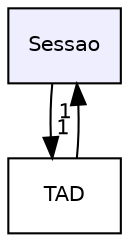 digraph "Sessao" {
  compound=true
  node [ fontsize="10", fontname="Helvetica"];
  edge [ labelfontsize="10", labelfontname="Helvetica"];
  dir_2aecd179f33c8dd5db061b9314cb8d63 [shape=box, label="Sessao", style="filled", fillcolor="#eeeeff", pencolor="black", URL="dir_2aecd179f33c8dd5db061b9314cb8d63.html"];
  dir_87cbdf5eed49f87c790b23e7d898fcab [shape=box label="TAD" URL="dir_87cbdf5eed49f87c790b23e7d898fcab.html"];
  dir_87cbdf5eed49f87c790b23e7d898fcab->dir_2aecd179f33c8dd5db061b9314cb8d63 [headlabel="1", labeldistance=1.5 headhref="dir_000007_000006.html"];
  dir_2aecd179f33c8dd5db061b9314cb8d63->dir_87cbdf5eed49f87c790b23e7d898fcab [headlabel="1", labeldistance=1.5 headhref="dir_000006_000007.html"];
}
